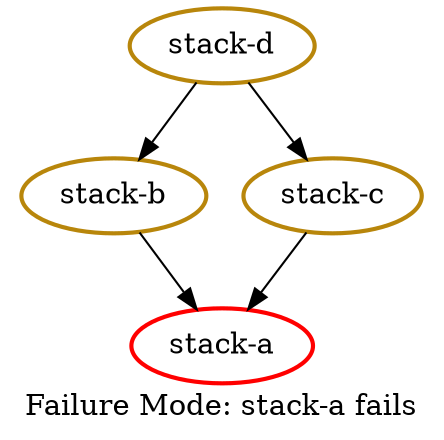 digraph { 
    label="Failure Mode: stack-a fails"

    node [penwidth = 2.0]

    "stack-a" [color = red]
    "stack-b" [color = darkgoldenrod]
    "stack-c" [color = darkgoldenrod]
    "stack-d" [color = darkgoldenrod]

    "stack-b" -> "stack-a"
    "stack-c" -> "stack-a"
    "stack-d" -> "stack-b"
    "stack-d" -> "stack-c"
}
